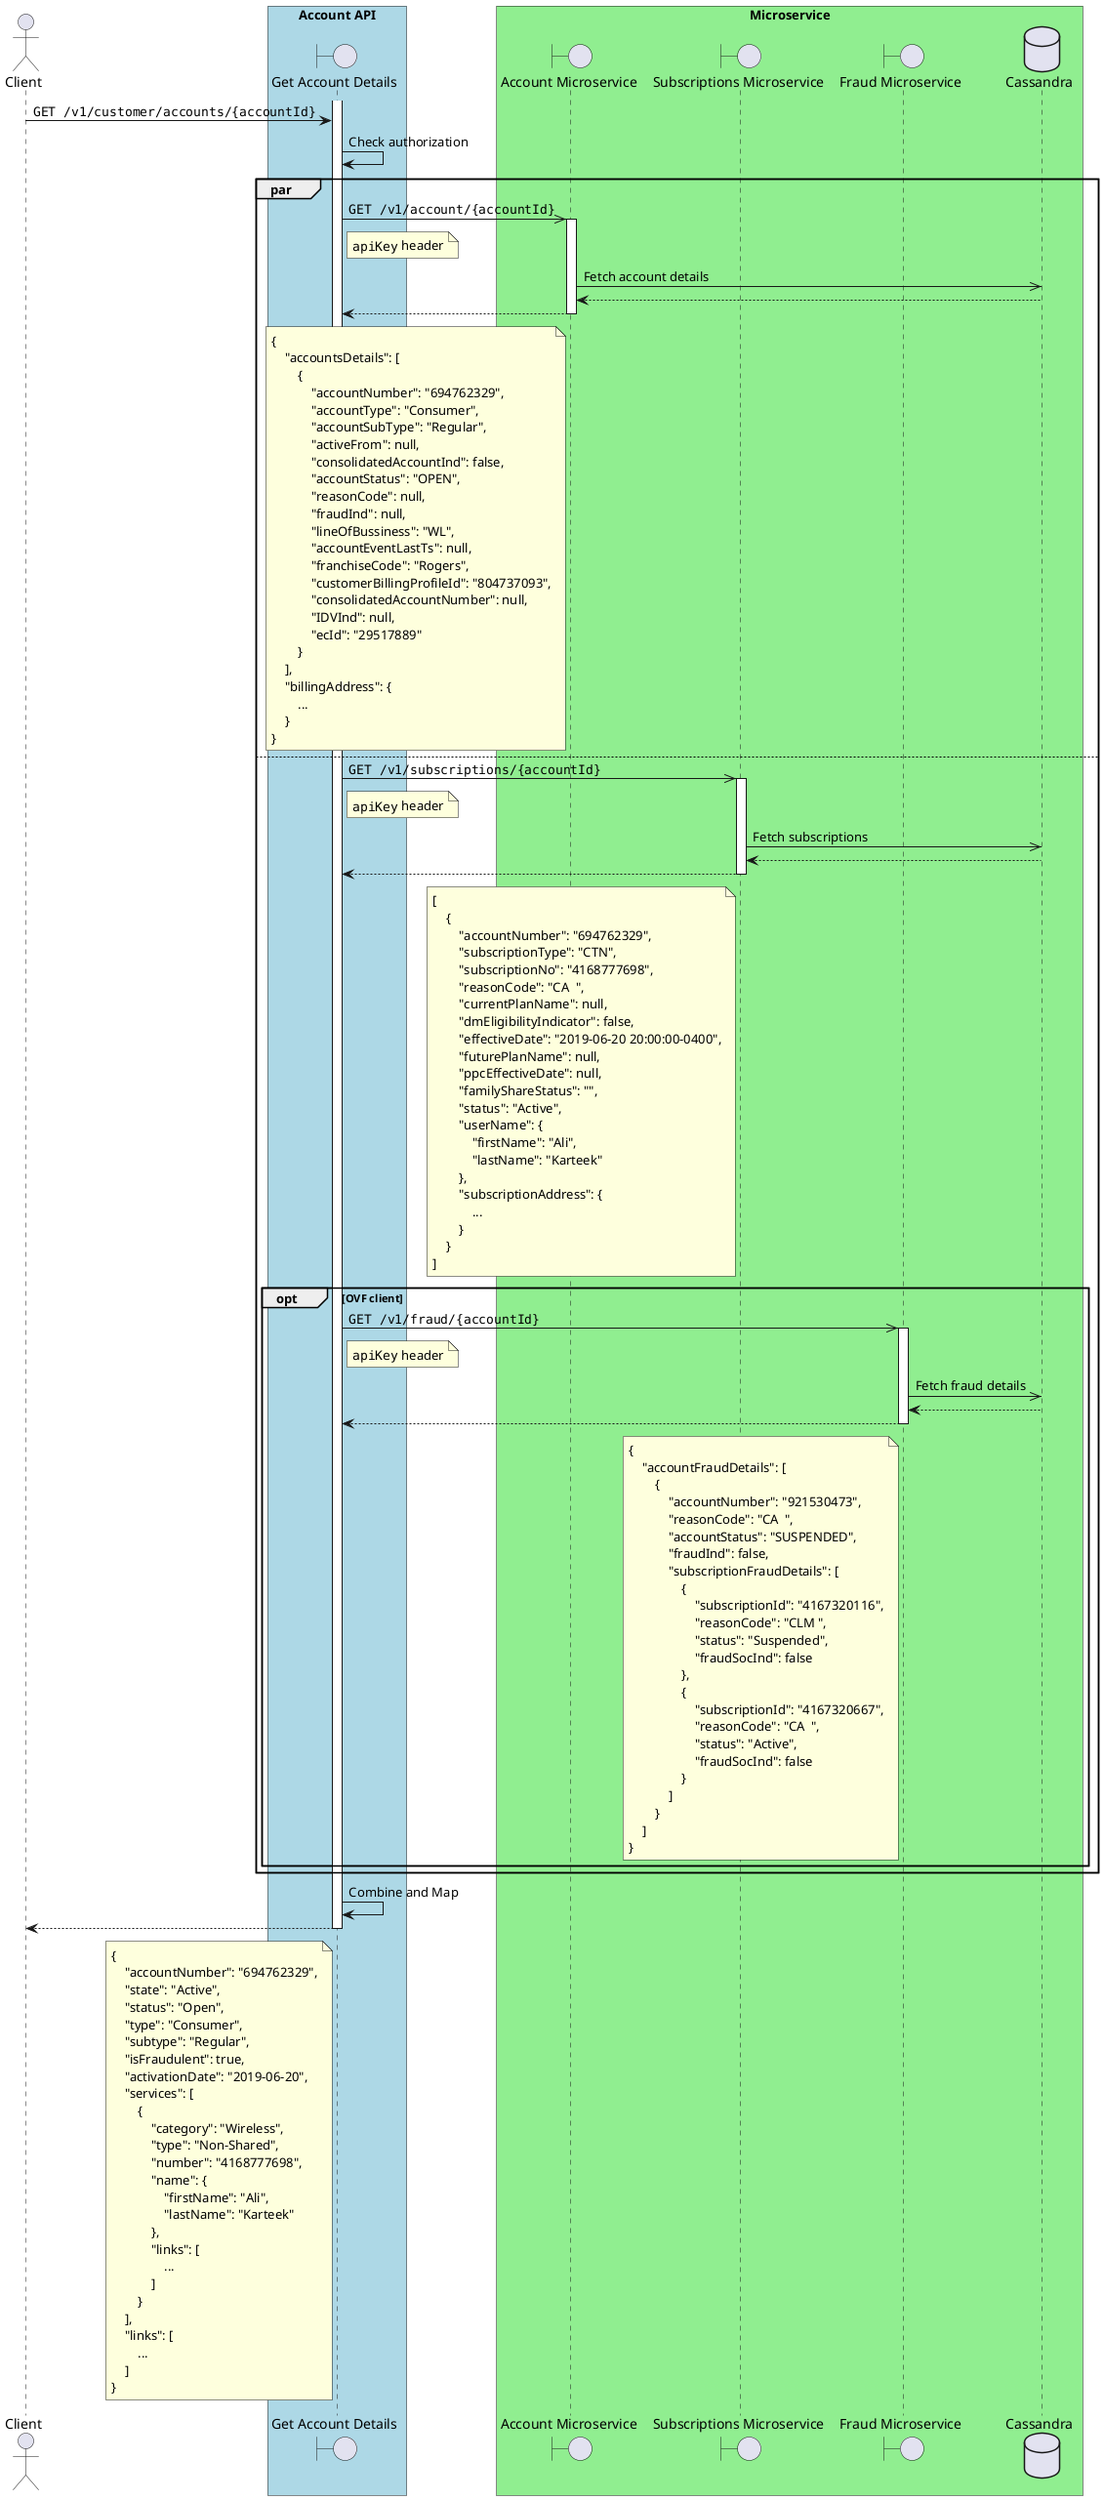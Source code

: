 @startuml

actor Client

box "Account API" #LightBlue
    boundary "Get Account Details" as AccountDetails
end box

box "Microservice" #LightGreen
    boundary "Account Microservice" as Account
    boundary "Subscriptions Microservice" as Subscriptions
    boundary "Fraud Microservice" as Fraud
    database Cassandra
end box

activate AccountDetails

Client -> AccountDetails: ""GET /v1/customer/accounts/{accountId}""

AccountDetails -> AccountDetails: Check authorization

par

AccountDetails ->> Account: ""GET /v1/account/{accountId}""

activate Account
note right of AccountDetails : ""apiKey"" header

Account ->> Cassandra: Fetch account details
Account <-- Cassandra

AccountDetails <-- Account
note left of Account
{
    "accountsDetails": [
        {
            "accountNumber": "694762329",
            "accountType": "Consumer",
            "accountSubType": "Regular",
            "activeFrom": null,
            "consolidatedAccountInd": false,
            "accountStatus": "OPEN",
            "reasonCode": null,
            "fraudInd": null,
            "lineOfBussiness": "WL",
            "accountEventLastTs": null,
            "franchiseCode": "Rogers",
            "customerBillingProfileId": "804737093",
            "consolidatedAccountNumber": null,
            "IDVInd": null,
            "ecId": "29517889"
        }
    ],
    "billingAddress": {
        ...
    }
}
end note

deactivate Account

else

AccountDetails ->> Subscriptions: ""GET /v1/subscriptions/{accountId}""

activate Subscriptions
note right of AccountDetails : ""apiKey"" header

Subscriptions ->> Cassandra: Fetch subscriptions
Subscriptions <-- Cassandra

AccountDetails <-- Subscriptions
note left of Subscriptions
[
    {
        "accountNumber": "694762329",
        "subscriptionType": "CTN",
        "subscriptionNo": "4168777698",
        "reasonCode": "CA  ",
        "currentPlanName": null,
        "dmEligibilityIndicator": false,
        "effectiveDate": "2019-06-20 20:00:00-0400",
        "futurePlanName": null,
        "ppcEffectiveDate": null,
        "familyShareStatus": "",
        "status": "Active",
        "userName": {
            "firstName": "Ali",
            "lastName": "Karteek"
        },
        "subscriptionAddress": {
            ...
        }
    }
]
end note

deactivate Subscriptions

opt OVF client

AccountDetails ->> Fraud: ""GET /v1/fraud/{accountId} ""

activate Fraud
note right of AccountDetails : ""apiKey"" header

Fraud ->> Cassandra: Fetch fraud details
Fraud <-- Cassandra

AccountDetails <-- Fraud
note left of Fraud
{
    "accountFraudDetails": [
        {
            "accountNumber": "921530473",
            "reasonCode": "CA  ",
            "accountStatus": "SUSPENDED",
            "fraudInd": false,
            "subscriptionFraudDetails": [
                {
                    "subscriptionId": "4167320116",
                    "reasonCode": "CLM ",
                    "status": "Suspended",
                    "fraudSocInd": false
                }, 
                {
                    "subscriptionId": "4167320667",
                    "reasonCode": "CA  ",
                    "status": "Active",
                    "fraudSocInd": false
                }
            ]
        }
    ]
}
end note

deactivate Fraud

end

end

AccountDetails -> AccountDetails: Combine and Map

Client <-- AccountDetails
note left of AccountDetails
{
    "accountNumber": "694762329",
    "state": "Active",
    "status": "Open",
    "type": "Consumer",
    "subtype": "Regular",
    "isFraudulent": true,
    "activationDate": "2019-06-20",
    "services": [
        {
            "category": "Wireless",
            "type": "Non-Shared",
            "number": "4168777698",
            "name": {
                "firstName": "Ali",
                "lastName": "Karteek"
            },
            "links": [
                ...
            ]
        }
    ],
    "links": [
        ...
    ]
}
end note

deactivate AccountDetails

@enduml
